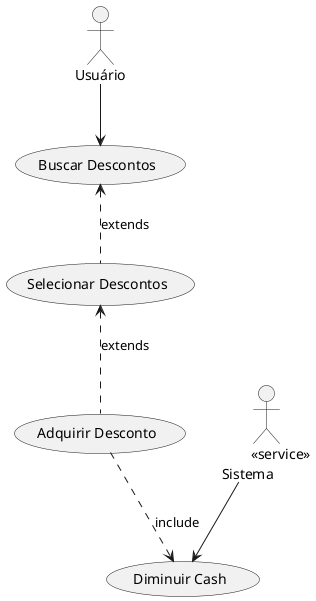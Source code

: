@startuml casos_de_uso

actor usuario as "Usuário"
actor sistemaReciclagem as "        <<service>>\nSistema"

(Buscar Descontos) as (UC1)
(Selecionar Descontos) as (UC2)
(Adquirir Desconto) as (UC3)
(Diminuir Cash) as (UC4)

usuario --> (UC1)
(UC1) <.down- (UC2) : extends
(UC2) <.down- (UC3) : extends
(UC3) -down.> (UC4) : include
sistemaReciclagem --> (UC4)

@enduml